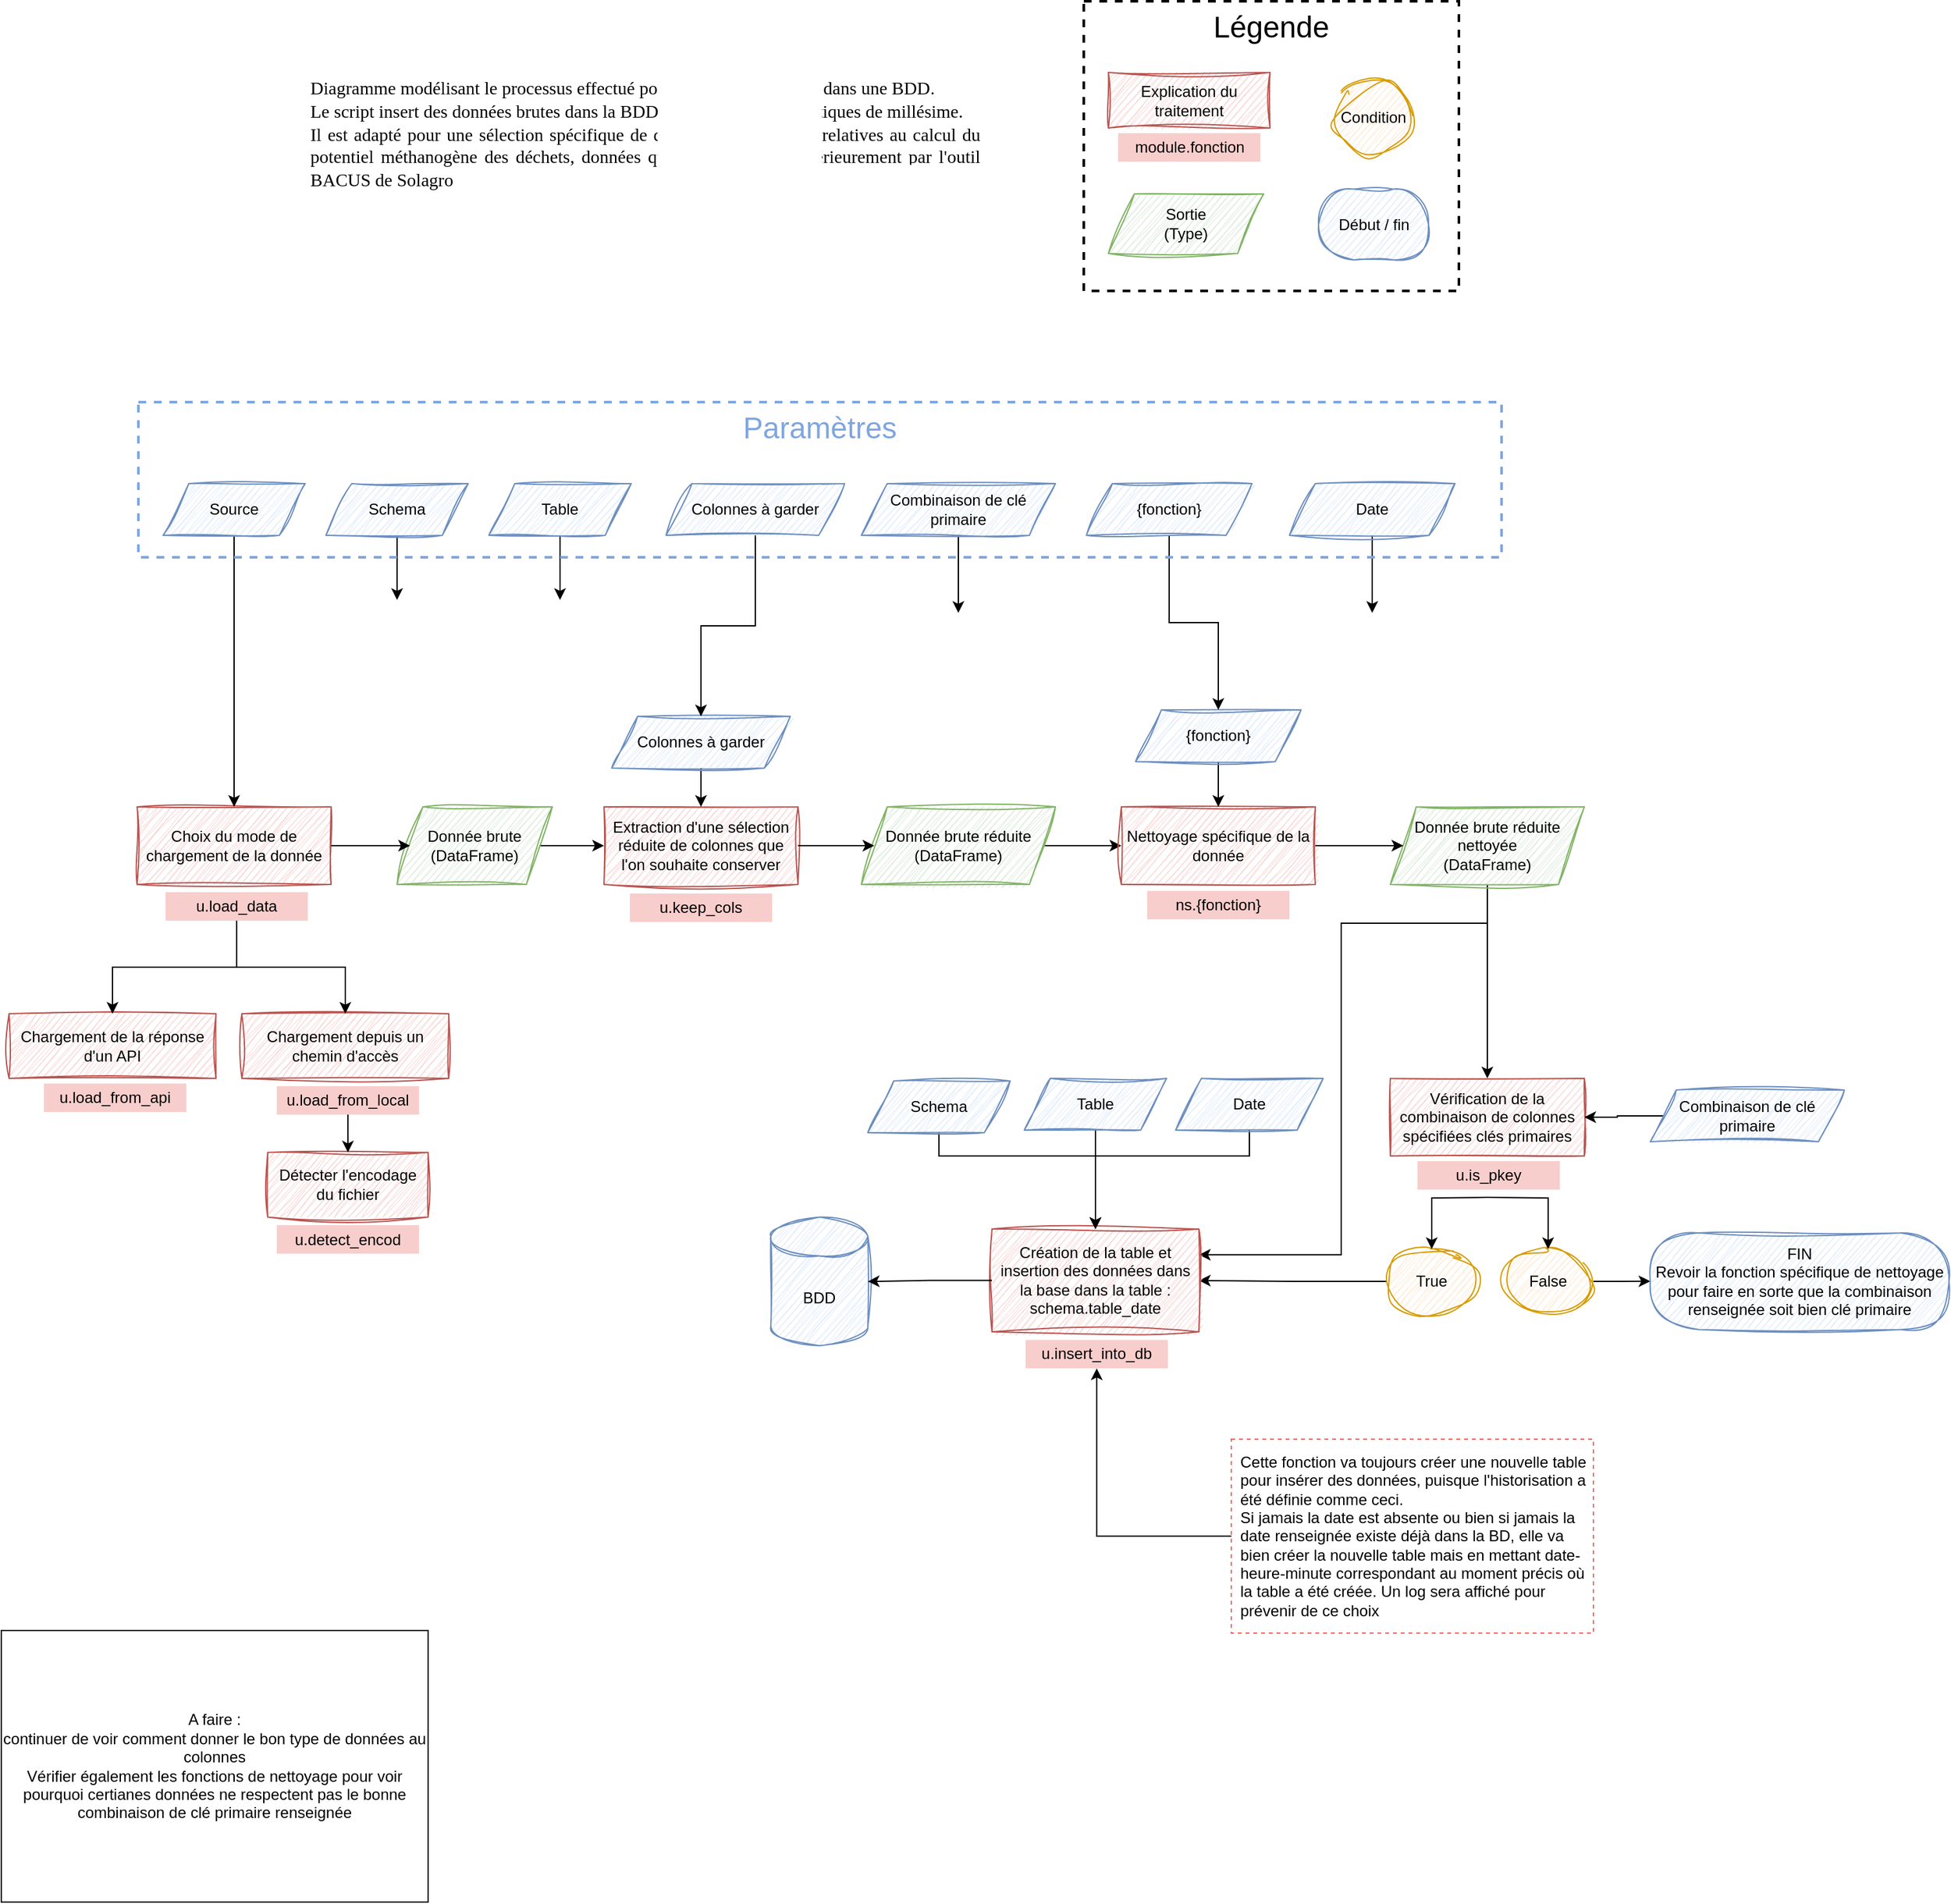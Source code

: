 <mxfile version="24.4.9" type="github">
  <diagram name="diagramme de prétraitement BACUS" id="u4DxyU6BI0TSQ7bg5pkQ">
    <mxGraphModel dx="2485" dy="674" grid="1" gridSize="10" guides="1" tooltips="1" connect="1" arrows="1" fold="1" page="1" pageScale="1" pageWidth="1169" pageHeight="827" math="0" shadow="0">
      <root>
        <mxCell id="0" />
        <mxCell id="1" style="" parent="0" />
        <mxCell id="ykNilkHp2qxzxDO7TVly-1" value="&lt;div align=&quot;justify&quot; style=&quot;font-size: 14px;&quot;&gt;&lt;font face=&quot;Verdana&quot; style=&quot;font-size: 14px;&quot;&gt;Diagramme modélisant le processus effectué pour insérer des données dans une BDD&lt;/font&gt;.&lt;/div&gt;&lt;div align=&quot;justify&quot; style=&quot;font-size: 14px;&quot;&gt;&lt;font face=&quot;Verdana&quot; style=&quot;font-size: 14px;&quot;&gt;Le script insert des données brutes dans la BDD, et gère des problématiques de millésime.&lt;/font&gt;&lt;/div&gt;&lt;div align=&quot;justify&quot; style=&quot;font-size: 14px;&quot;&gt;&lt;font face=&quot;Verdana&quot; style=&quot;font-size: 14px;&quot;&gt;Il est adapté pour une sélection spécifique de données, actuellement relatives au calcul du potentiel méthanogène des déchets, données qui seront utilisées ultérieurement par l&#39;outil BACUS de Solagro&amp;nbsp;&lt;/font&gt;&lt;font face=&quot;qgXE17dpwsvQwZZDxikX&quot; style=&quot;font-size: 14px;&quot;&gt; &lt;/font&gt;&lt;br&gt;&lt;/div&gt;" style="text;html=1;align=center;verticalAlign=middle;whiteSpace=wrap;rounded=0;" parent="1" vertex="1">
          <mxGeometry x="188" y="30" width="520" height="165" as="geometry" />
        </mxCell>
        <mxCell id="ykNilkHp2qxzxDO7TVly-10" value="" style="group" parent="1" vertex="1" connectable="0">
          <mxGeometry x="-44" y="783" width="160" height="86" as="geometry" />
        </mxCell>
        <mxCell id="ykNilkHp2qxzxDO7TVly-7" value="Chargement de la réponse d&#39;un API" style="rounded=0;whiteSpace=wrap;html=1;fillColor=#f8cecc;strokeColor=#b85450;sketch=1;curveFitting=1;jiggle=2;" parent="ykNilkHp2qxzxDO7TVly-10" vertex="1">
          <mxGeometry y="10" width="160" height="50" as="geometry" />
        </mxCell>
        <mxCell id="ykNilkHp2qxzxDO7TVly-9" value="u.load_from_api" style="text;html=1;align=center;verticalAlign=middle;whiteSpace=wrap;rounded=0;fillColor=#f8cecc;strokeColor=none;glass=0;shadow=0;" parent="ykNilkHp2qxzxDO7TVly-10" vertex="1">
          <mxGeometry x="27" y="64" width="110" height="22" as="geometry" />
        </mxCell>
        <mxCell id="ykNilkHp2qxzxDO7TVly-14" value="" style="group" parent="1" vertex="1" connectable="0">
          <mxGeometry x="136" y="783" width="160" height="88" as="geometry" />
        </mxCell>
        <mxCell id="ykNilkHp2qxzxDO7TVly-8" value="Chargement depuis un chemin d&#39;accès" style="rounded=0;whiteSpace=wrap;html=1;fillColor=#f8cecc;strokeColor=#b85450;sketch=1;curveFitting=1;jiggle=2;" parent="ykNilkHp2qxzxDO7TVly-14" vertex="1">
          <mxGeometry y="10" width="160" height="50" as="geometry" />
        </mxCell>
        <mxCell id="ykNilkHp2qxzxDO7TVly-11" value="" style="group" parent="ykNilkHp2qxzxDO7TVly-14" vertex="1" connectable="0">
          <mxGeometry y="2" width="160" height="86" as="geometry" />
        </mxCell>
        <mxCell id="ykNilkHp2qxzxDO7TVly-13" value="u.load_from_local" style="text;html=1;align=center;verticalAlign=middle;whiteSpace=wrap;rounded=0;fillColor=#f8cecc;strokeColor=none;glass=0;shadow=0;" parent="ykNilkHp2qxzxDO7TVly-11" vertex="1">
          <mxGeometry x="27" y="64" width="110" height="22" as="geometry" />
        </mxCell>
        <mxCell id="ykNilkHp2qxzxDO7TVly-16" value="" style="group" parent="1" vertex="1" connectable="0">
          <mxGeometry x="55" y="633" width="150" height="87" as="geometry" />
        </mxCell>
        <mxCell id="ykNilkHp2qxzxDO7TVly-4" value="Choix du mode de chargement de la donnée" style="rounded=0;whiteSpace=wrap;html=1;fillColor=#f8cecc;strokeColor=#b85450;sketch=1;curveFitting=1;jiggle=2;" parent="ykNilkHp2qxzxDO7TVly-16" vertex="1">
          <mxGeometry width="150" height="60" as="geometry" />
        </mxCell>
        <mxCell id="ykNilkHp2qxzxDO7TVly-15" value="u.load_data" style="text;html=1;align=center;verticalAlign=middle;whiteSpace=wrap;rounded=0;fillColor=#f8cecc;strokeColor=none;glass=0;shadow=0;" parent="ykNilkHp2qxzxDO7TVly-16" vertex="1">
          <mxGeometry x="22" y="66" width="110" height="22" as="geometry" />
        </mxCell>
        <mxCell id="ykNilkHp2qxzxDO7TVly-24" style="edgeStyle=orthogonalEdgeStyle;rounded=0;orthogonalLoop=1;jettySize=auto;html=1;" parent="1" source="ykNilkHp2qxzxDO7TVly-19" target="ykNilkHp2qxzxDO7TVly-21" edge="1">
          <mxGeometry relative="1" as="geometry" />
        </mxCell>
        <mxCell id="ykNilkHp2qxzxDO7TVly-19" value="&lt;div&gt;Donnée brute &lt;br&gt;&lt;/div&gt;&lt;div&gt;(DataFrame)&lt;br&gt;&lt;/div&gt;" style="shape=parallelogram;perimeter=parallelogramPerimeter;whiteSpace=wrap;html=1;fixedSize=1;fillColor=#d5e8d4;strokeColor=#82b366;sketch=1;curveFitting=1;jiggle=2;" parent="1" vertex="1">
          <mxGeometry x="256" y="633" width="120" height="60" as="geometry" />
        </mxCell>
        <mxCell id="ykNilkHp2qxzxDO7TVly-20" style="edgeStyle=orthogonalEdgeStyle;rounded=0;orthogonalLoop=1;jettySize=auto;html=1;entryX=0;entryY=0.5;entryDx=0;entryDy=0;" parent="1" source="ykNilkHp2qxzxDO7TVly-4" target="ykNilkHp2qxzxDO7TVly-19" edge="1">
          <mxGeometry relative="1" as="geometry" />
        </mxCell>
        <mxCell id="ykNilkHp2qxzxDO7TVly-23" value="" style="group" parent="1" vertex="1" connectable="0">
          <mxGeometry x="416" y="633" width="150" height="89" as="geometry" />
        </mxCell>
        <mxCell id="ykNilkHp2qxzxDO7TVly-21" value="Extraction d&#39;une sélection réduite de colonnes que l&#39;on souhaite conserver" style="rounded=0;whiteSpace=wrap;html=1;fillColor=#f8cecc;strokeColor=#b85450;sketch=1;curveFitting=1;jiggle=2;" parent="ykNilkHp2qxzxDO7TVly-23" vertex="1">
          <mxGeometry width="150" height="60" as="geometry" />
        </mxCell>
        <mxCell id="ykNilkHp2qxzxDO7TVly-22" value="u.keep_cols" style="text;html=1;align=center;verticalAlign=middle;whiteSpace=wrap;rounded=0;fillColor=#f8cecc;strokeColor=none;glass=0;shadow=0;" parent="ykNilkHp2qxzxDO7TVly-23" vertex="1">
          <mxGeometry x="20" y="67" width="110" height="22" as="geometry" />
        </mxCell>
        <mxCell id="ykNilkHp2qxzxDO7TVly-33" style="edgeStyle=orthogonalEdgeStyle;rounded=0;orthogonalLoop=1;jettySize=auto;html=1;entryX=0;entryY=0.5;entryDx=0;entryDy=0;" parent="1" source="ykNilkHp2qxzxDO7TVly-25" target="ykNilkHp2qxzxDO7TVly-28" edge="1">
          <mxGeometry relative="1" as="geometry" />
        </mxCell>
        <mxCell id="ykNilkHp2qxzxDO7TVly-25" value="&lt;div&gt;Donnée brute réduite &lt;br&gt;&lt;/div&gt;&lt;div&gt;(DataFrame)&lt;br&gt;&lt;/div&gt;" style="shape=parallelogram;perimeter=parallelogramPerimeter;whiteSpace=wrap;html=1;fixedSize=1;fillColor=#d5e8d4;strokeColor=#82b366;sketch=1;curveFitting=1;jiggle=2;" parent="1" vertex="1">
          <mxGeometry x="615" y="633" width="150" height="60" as="geometry" />
        </mxCell>
        <mxCell id="ykNilkHp2qxzxDO7TVly-27" value="" style="edgeStyle=orthogonalEdgeStyle;rounded=0;orthogonalLoop=1;jettySize=auto;html=1;" parent="1" source="ykNilkHp2qxzxDO7TVly-21" target="ykNilkHp2qxzxDO7TVly-25" edge="1">
          <mxGeometry relative="1" as="geometry" />
        </mxCell>
        <mxCell id="ykNilkHp2qxzxDO7TVly-30" value="" style="group" parent="1" vertex="1" connectable="0">
          <mxGeometry x="816" y="633" width="150" height="87" as="geometry" />
        </mxCell>
        <mxCell id="ykNilkHp2qxzxDO7TVly-28" value="Nettoyage spécifique de la donnée" style="rounded=0;whiteSpace=wrap;html=1;fillColor=#f8cecc;strokeColor=#b85450;sketch=1;curveFitting=1;jiggle=2;" parent="ykNilkHp2qxzxDO7TVly-30" vertex="1">
          <mxGeometry width="150" height="60" as="geometry" />
        </mxCell>
        <mxCell id="ykNilkHp2qxzxDO7TVly-29" value="ns.{fonction}" style="text;html=1;align=center;verticalAlign=middle;whiteSpace=wrap;rounded=0;fillColor=#f8cecc;strokeColor=none;glass=0;shadow=0;" parent="ykNilkHp2qxzxDO7TVly-30" vertex="1">
          <mxGeometry x="20" y="65" width="110" height="22" as="geometry" />
        </mxCell>
        <mxCell id="ykNilkHp2qxzxDO7TVly-42" style="edgeStyle=orthogonalEdgeStyle;rounded=0;orthogonalLoop=1;jettySize=auto;html=1;entryX=0.5;entryY=0;entryDx=0;entryDy=0;" parent="1" source="ykNilkHp2qxzxDO7TVly-34" target="ykNilkHp2qxzxDO7TVly-36" edge="1">
          <mxGeometry relative="1" as="geometry" />
        </mxCell>
        <mxCell id="ykNilkHp2qxzxDO7TVly-132" style="edgeStyle=orthogonalEdgeStyle;rounded=0;orthogonalLoop=1;jettySize=auto;html=1;entryX=1;entryY=0.25;entryDx=0;entryDy=0;" parent="1" source="ykNilkHp2qxzxDO7TVly-34" target="ykNilkHp2qxzxDO7TVly-114" edge="1">
          <mxGeometry relative="1" as="geometry">
            <Array as="points">
              <mxPoint x="1099" y="723" />
              <mxPoint x="986" y="723" />
              <mxPoint x="986" y="979" />
            </Array>
          </mxGeometry>
        </mxCell>
        <mxCell id="ykNilkHp2qxzxDO7TVly-34" value="&lt;div&gt;Donnée brute réduite&lt;/div&gt;&lt;div&gt;nettoyée &lt;br&gt;&lt;/div&gt;&lt;div&gt;(DataFrame)&lt;br&gt;&lt;/div&gt;" style="shape=parallelogram;perimeter=parallelogramPerimeter;whiteSpace=wrap;html=1;fixedSize=1;fillColor=#d5e8d4;strokeColor=#82b366;sketch=1;curveFitting=1;jiggle=2;" parent="1" vertex="1">
          <mxGeometry x="1024" y="633" width="150" height="60" as="geometry" />
        </mxCell>
        <mxCell id="ykNilkHp2qxzxDO7TVly-35" value="" style="edgeStyle=orthogonalEdgeStyle;rounded=0;orthogonalLoop=1;jettySize=auto;html=1;" parent="1" source="ykNilkHp2qxzxDO7TVly-28" target="ykNilkHp2qxzxDO7TVly-34" edge="1">
          <mxGeometry relative="1" as="geometry" />
        </mxCell>
        <mxCell id="ykNilkHp2qxzxDO7TVly-38" value="" style="group" parent="1" vertex="1" connectable="0">
          <mxGeometry x="1024" y="843" width="150" height="86" as="geometry" />
        </mxCell>
        <mxCell id="ykNilkHp2qxzxDO7TVly-36" value="Vérification de la combinaison de colonnes spécifiées clés primaires" style="rounded=0;whiteSpace=wrap;html=1;fillColor=#f8cecc;strokeColor=#b85450;sketch=1;curveFitting=1;jiggle=2;" parent="ykNilkHp2qxzxDO7TVly-38" vertex="1">
          <mxGeometry width="150" height="60" as="geometry" />
        </mxCell>
        <mxCell id="ykNilkHp2qxzxDO7TVly-37" value="u.is_pkey" style="text;html=1;align=center;verticalAlign=middle;whiteSpace=wrap;rounded=0;fillColor=#f8cecc;strokeColor=none;glass=0;shadow=0;" parent="ykNilkHp2qxzxDO7TVly-38" vertex="1">
          <mxGeometry x="21" y="64" width="110" height="22" as="geometry" />
        </mxCell>
        <mxCell id="ykNilkHp2qxzxDO7TVly-116" style="edgeStyle=orthogonalEdgeStyle;rounded=0;orthogonalLoop=1;jettySize=auto;html=1;entryX=1;entryY=0.5;entryDx=0;entryDy=0;" parent="1" source="ykNilkHp2qxzxDO7TVly-43" target="ykNilkHp2qxzxDO7TVly-114" edge="1">
          <mxGeometry relative="1" as="geometry" />
        </mxCell>
        <mxCell id="ykNilkHp2qxzxDO7TVly-43" value="True" style="ellipse;whiteSpace=wrap;html=1;fillColor=#ffe6cc;strokeColor=#d79b00;sketch=1;curveFitting=1;jiggle=2;" parent="1" vertex="1">
          <mxGeometry x="1021" y="975" width="70" height="50" as="geometry" />
        </mxCell>
        <mxCell id="ykNilkHp2qxzxDO7TVly-115" value="" style="edgeStyle=orthogonalEdgeStyle;rounded=0;orthogonalLoop=1;jettySize=auto;html=1;" parent="1" source="ykNilkHp2qxzxDO7TVly-45" target="ykNilkHp2qxzxDO7TVly-48" edge="1">
          <mxGeometry relative="1" as="geometry" />
        </mxCell>
        <mxCell id="ykNilkHp2qxzxDO7TVly-45" value="False" style="ellipse;whiteSpace=wrap;html=1;sketch=1;curveFitting=1;jiggle=2;fillColor=#ffe6cc;strokeColor=#d79b00;" parent="1" vertex="1">
          <mxGeometry x="1111" y="975" width="70" height="50" as="geometry" />
        </mxCell>
        <mxCell id="ykNilkHp2qxzxDO7TVly-46" style="edgeStyle=orthogonalEdgeStyle;rounded=0;orthogonalLoop=1;jettySize=auto;html=1;entryX=0.5;entryY=0;entryDx=0;entryDy=0;" parent="1" target="ykNilkHp2qxzxDO7TVly-43" edge="1">
          <mxGeometry relative="1" as="geometry">
            <mxPoint x="1099" y="935" as="sourcePoint" />
          </mxGeometry>
        </mxCell>
        <mxCell id="ykNilkHp2qxzxDO7TVly-47" style="edgeStyle=orthogonalEdgeStyle;rounded=0;orthogonalLoop=1;jettySize=auto;html=1;" parent="1" target="ykNilkHp2qxzxDO7TVly-45" edge="1">
          <mxGeometry relative="1" as="geometry">
            <mxPoint x="1099" y="935" as="sourcePoint" />
          </mxGeometry>
        </mxCell>
        <mxCell id="ykNilkHp2qxzxDO7TVly-48" value="&lt;div&gt;FIN&lt;br&gt;&lt;/div&gt;&lt;div&gt;Revoir la fonction spécifique de nettoyage pour faire en sorte que la combinaison renseignée soit bien clé primaire&lt;/div&gt;" style="rounded=1;whiteSpace=wrap;html=1;fillColor=#dae8fc;strokeColor=#6c8ebf;sketch=1;curveFitting=1;jiggle=2;arcSize=50;" parent="1" vertex="1">
          <mxGeometry x="1225" y="962.53" width="231" height="74.75" as="geometry" />
        </mxCell>
        <mxCell id="ykNilkHp2qxzxDO7TVly-119" style="edgeStyle=orthogonalEdgeStyle;rounded=0;orthogonalLoop=1;jettySize=auto;html=1;entryX=0.5;entryY=1;entryDx=0;entryDy=0;" parent="1" source="ykNilkHp2qxzxDO7TVly-70" target="ykNilkHp2qxzxDO7TVly-117" edge="1">
          <mxGeometry relative="1" as="geometry" />
        </mxCell>
        <mxCell id="ykNilkHp2qxzxDO7TVly-70" value="&lt;div&gt;Cette fonction va toujours créer une nouvelle table pour insérer des données, puisque l&#39;historisation a été définie comme ceci.&lt;/div&gt;&lt;div&gt;Si jamais la date est absente ou bien si jamais la date renseignée existe déjà dans la BD, elle va bien créer la nouvelle table mais en mettant date-heure-minute correspondant au moment précis où la table a été créée. Un log sera affiché pour prévenir de ce choix&lt;br&gt;&lt;/div&gt;" style="text;html=1;align=left;verticalAlign=middle;whiteSpace=wrap;rounded=0;strokeColor=#EA6B66;dashed=1;spacingTop=3;spacing=3;spacingLeft=4;spacingBottom=3;spacingRight=4;" parent="1" vertex="1">
          <mxGeometry x="901" y="1122" width="280" height="150" as="geometry" />
        </mxCell>
        <mxCell id="ykNilkHp2qxzxDO7TVly-104" style="edgeStyle=orthogonalEdgeStyle;rounded=0;orthogonalLoop=1;jettySize=auto;html=1;" parent="1" source="ykNilkHp2qxzxDO7TVly-93" target="ykNilkHp2qxzxDO7TVly-4" edge="1">
          <mxGeometry relative="1" as="geometry" />
        </mxCell>
        <mxCell id="ykNilkHp2qxzxDO7TVly-93" value="Source" style="shape=parallelogram;perimeter=parallelogramPerimeter;whiteSpace=wrap;html=1;fixedSize=1;fillColor=#dae8fc;strokeColor=#6c8ebf;sketch=1;curveFitting=1;jiggle=2;" parent="1" vertex="1">
          <mxGeometry x="75" y="383" width="110" height="40" as="geometry" />
        </mxCell>
        <mxCell id="ykNilkHp2qxzxDO7TVly-137" style="edgeStyle=orthogonalEdgeStyle;rounded=0;orthogonalLoop=1;jettySize=auto;html=1;" parent="1" source="ykNilkHp2qxzxDO7TVly-94" edge="1">
          <mxGeometry relative="1" as="geometry">
            <mxPoint x="256" y="473" as="targetPoint" />
          </mxGeometry>
        </mxCell>
        <mxCell id="ykNilkHp2qxzxDO7TVly-94" value="Schema" style="shape=parallelogram;perimeter=parallelogramPerimeter;whiteSpace=wrap;html=1;fixedSize=1;fillColor=#dae8fc;strokeColor=#6c8ebf;sketch=1;curveFitting=1;jiggle=2;" parent="1" vertex="1">
          <mxGeometry x="201" y="383" width="110" height="40" as="geometry" />
        </mxCell>
        <mxCell id="ykNilkHp2qxzxDO7TVly-138" style="edgeStyle=orthogonalEdgeStyle;rounded=0;orthogonalLoop=1;jettySize=auto;html=1;" parent="1" source="ykNilkHp2qxzxDO7TVly-95" edge="1">
          <mxGeometry relative="1" as="geometry">
            <mxPoint x="382" y="473" as="targetPoint" />
          </mxGeometry>
        </mxCell>
        <mxCell id="ykNilkHp2qxzxDO7TVly-95" value="Table" style="shape=parallelogram;perimeter=parallelogramPerimeter;whiteSpace=wrap;html=1;fixedSize=1;fillColor=#dae8fc;strokeColor=#6c8ebf;sketch=1;curveFitting=1;jiggle=2;" parent="1" vertex="1">
          <mxGeometry x="327" y="383" width="110" height="40" as="geometry" />
        </mxCell>
        <mxCell id="ykNilkHp2qxzxDO7TVly-105" style="edgeStyle=orthogonalEdgeStyle;rounded=0;orthogonalLoop=1;jettySize=auto;html=1;entryX=0.5;entryY=0;entryDx=0;entryDy=0;" parent="1" source="ykNilkHp2qxzxDO7TVly-96" target="ykNilkHp2qxzxDO7TVly-21" edge="1">
          <mxGeometry relative="1" as="geometry" />
        </mxCell>
        <mxCell id="ykNilkHp2qxzxDO7TVly-96" value="Colonnes à garder" style="shape=parallelogram;perimeter=parallelogramPerimeter;whiteSpace=wrap;html=1;fixedSize=1;fillColor=#dae8fc;strokeColor=#6c8ebf;sketch=1;curveFitting=1;jiggle=2;" parent="1" vertex="1">
          <mxGeometry x="422" y="563" width="138" height="40" as="geometry" />
        </mxCell>
        <mxCell id="ykNilkHp2qxzxDO7TVly-140" style="edgeStyle=orthogonalEdgeStyle;rounded=0;orthogonalLoop=1;jettySize=auto;html=1;" parent="1" source="ykNilkHp2qxzxDO7TVly-97" edge="1">
          <mxGeometry relative="1" as="geometry">
            <mxPoint x="690" y="483" as="targetPoint" />
          </mxGeometry>
        </mxCell>
        <mxCell id="ykNilkHp2qxzxDO7TVly-97" value="Combinaison de clé primaire" style="shape=parallelogram;perimeter=parallelogramPerimeter;whiteSpace=wrap;html=1;fixedSize=1;fillColor=#dae8fc;strokeColor=#6c8ebf;sketch=1;curveFitting=1;jiggle=2;" parent="1" vertex="1">
          <mxGeometry x="615" y="383" width="150" height="40" as="geometry" />
        </mxCell>
        <mxCell id="ykNilkHp2qxzxDO7TVly-108" style="edgeStyle=orthogonalEdgeStyle;rounded=0;orthogonalLoop=1;jettySize=auto;html=1;entryX=0.5;entryY=0;entryDx=0;entryDy=0;" parent="1" source="ykNilkHp2qxzxDO7TVly-98" target="ykNilkHp2qxzxDO7TVly-28" edge="1">
          <mxGeometry relative="1" as="geometry" />
        </mxCell>
        <mxCell id="ykNilkHp2qxzxDO7TVly-98" value="{fonction}" style="shape=parallelogram;perimeter=parallelogramPerimeter;whiteSpace=wrap;html=1;fixedSize=1;fillColor=#dae8fc;strokeColor=#6c8ebf;sketch=1;curveFitting=1;jiggle=2;" parent="1" vertex="1">
          <mxGeometry x="827" y="558" width="128" height="40" as="geometry" />
        </mxCell>
        <mxCell id="ykNilkHp2qxzxDO7TVly-139" style="edgeStyle=orthogonalEdgeStyle;rounded=0;orthogonalLoop=1;jettySize=auto;html=1;" parent="1" source="ykNilkHp2qxzxDO7TVly-99" edge="1">
          <mxGeometry relative="1" as="geometry">
            <mxPoint x="1010" y="483" as="targetPoint" />
          </mxGeometry>
        </mxCell>
        <mxCell id="ykNilkHp2qxzxDO7TVly-99" value="Date" style="shape=parallelogram;perimeter=parallelogramPerimeter;whiteSpace=wrap;html=1;fixedSize=1;fillColor=#dae8fc;strokeColor=#6c8ebf;sketch=1;curveFitting=1;jiggle=2;" parent="1" vertex="1">
          <mxGeometry x="946" y="383" width="128" height="40" as="geometry" />
        </mxCell>
        <mxCell id="ykNilkHp2qxzxDO7TVly-107" style="edgeStyle=orthogonalEdgeStyle;rounded=0;orthogonalLoop=1;jettySize=auto;html=1;entryX=0.5;entryY=0;entryDx=0;entryDy=0;" parent="1" source="ykNilkHp2qxzxDO7TVly-106" target="ykNilkHp2qxzxDO7TVly-96" edge="1">
          <mxGeometry relative="1" as="geometry" />
        </mxCell>
        <mxCell id="ykNilkHp2qxzxDO7TVly-106" value="Colonnes à garder" style="shape=parallelogram;perimeter=parallelogramPerimeter;whiteSpace=wrap;html=1;fixedSize=1;fillColor=#dae8fc;strokeColor=#6c8ebf;sketch=1;curveFitting=1;jiggle=2;" parent="1" vertex="1">
          <mxGeometry x="464" y="383" width="138" height="40" as="geometry" />
        </mxCell>
        <mxCell id="ykNilkHp2qxzxDO7TVly-110" style="edgeStyle=orthogonalEdgeStyle;rounded=0;orthogonalLoop=1;jettySize=auto;html=1;entryX=0.5;entryY=0;entryDx=0;entryDy=0;" parent="1" source="ykNilkHp2qxzxDO7TVly-109" target="ykNilkHp2qxzxDO7TVly-98" edge="1">
          <mxGeometry relative="1" as="geometry" />
        </mxCell>
        <mxCell id="ykNilkHp2qxzxDO7TVly-109" value="{fonction}" style="shape=parallelogram;perimeter=parallelogramPerimeter;whiteSpace=wrap;html=1;fixedSize=1;fillColor=#dae8fc;strokeColor=#6c8ebf;sketch=1;curveFitting=1;jiggle=2;" parent="1" vertex="1">
          <mxGeometry x="789" y="383" width="128" height="40" as="geometry" />
        </mxCell>
        <mxCell id="ykNilkHp2qxzxDO7TVly-112" style="edgeStyle=orthogonalEdgeStyle;rounded=0;orthogonalLoop=1;jettySize=auto;html=1;entryX=1;entryY=0.5;entryDx=0;entryDy=0;" parent="1" source="ykNilkHp2qxzxDO7TVly-111" target="ykNilkHp2qxzxDO7TVly-36" edge="1">
          <mxGeometry relative="1" as="geometry" />
        </mxCell>
        <mxCell id="ykNilkHp2qxzxDO7TVly-111" value="Combinaison de clé primaire" style="shape=parallelogram;perimeter=parallelogramPerimeter;whiteSpace=wrap;html=1;fixedSize=1;fillColor=#dae8fc;strokeColor=#6c8ebf;sketch=1;curveFitting=1;jiggle=2;" parent="1" vertex="1">
          <mxGeometry x="1225" y="852" width="150" height="40" as="geometry" />
        </mxCell>
        <mxCell id="ykNilkHp2qxzxDO7TVly-118" value="" style="group" parent="1" vertex="1" connectable="0">
          <mxGeometry x="716" y="959.53" width="160" height="107.74" as="geometry" />
        </mxCell>
        <mxCell id="ykNilkHp2qxzxDO7TVly-114" value="&lt;div&gt;Création de la table et insertion des données dans la base dans la table :&lt;/div&gt;&lt;div&gt;schema.table_date&lt;br&gt;&lt;/div&gt;" style="rounded=0;whiteSpace=wrap;html=1;fillColor=#f8cecc;strokeColor=#b85450;sketch=1;curveFitting=1;jiggle=2;" parent="ykNilkHp2qxzxDO7TVly-118" vertex="1">
          <mxGeometry width="160" height="79.47" as="geometry" />
        </mxCell>
        <mxCell id="ykNilkHp2qxzxDO7TVly-117" value="u.insert_into_db" style="text;html=1;align=center;verticalAlign=middle;whiteSpace=wrap;rounded=0;fillColor=#f8cecc;strokeColor=none;glass=0;shadow=0;" parent="ykNilkHp2qxzxDO7TVly-118" vertex="1">
          <mxGeometry x="26" y="85.74" width="110" height="22" as="geometry" />
        </mxCell>
        <mxCell id="ykNilkHp2qxzxDO7TVly-120" style="edgeStyle=orthogonalEdgeStyle;rounded=0;orthogonalLoop=1;jettySize=auto;html=1;exitX=0.5;exitY=1;exitDx=0;exitDy=0;entryX=0.5;entryY=0;entryDx=0;entryDy=0;" parent="1" source="ykNilkHp2qxzxDO7TVly-15" target="ykNilkHp2qxzxDO7TVly-7" edge="1">
          <mxGeometry relative="1" as="geometry" />
        </mxCell>
        <mxCell id="ykNilkHp2qxzxDO7TVly-121" style="edgeStyle=orthogonalEdgeStyle;rounded=0;orthogonalLoop=1;jettySize=auto;html=1;entryX=0.5;entryY=0;entryDx=0;entryDy=0;" parent="1" source="ykNilkHp2qxzxDO7TVly-15" target="ykNilkHp2qxzxDO7TVly-8" edge="1">
          <mxGeometry relative="1" as="geometry" />
        </mxCell>
        <mxCell id="ykNilkHp2qxzxDO7TVly-127" style="edgeStyle=orthogonalEdgeStyle;rounded=0;orthogonalLoop=1;jettySize=auto;html=1;" parent="1" source="ykNilkHp2qxzxDO7TVly-123" target="ykNilkHp2qxzxDO7TVly-114" edge="1">
          <mxGeometry relative="1" as="geometry">
            <Array as="points">
              <mxPoint x="675" y="903" />
              <mxPoint x="796" y="903" />
            </Array>
          </mxGeometry>
        </mxCell>
        <mxCell id="ykNilkHp2qxzxDO7TVly-123" value="Schema" style="shape=parallelogram;perimeter=parallelogramPerimeter;whiteSpace=wrap;html=1;fixedSize=1;fillColor=#dae8fc;strokeColor=#6c8ebf;sketch=1;curveFitting=1;jiggle=2;" parent="1" vertex="1">
          <mxGeometry x="620" y="845" width="110" height="40" as="geometry" />
        </mxCell>
        <mxCell id="ykNilkHp2qxzxDO7TVly-128" style="edgeStyle=orthogonalEdgeStyle;rounded=0;orthogonalLoop=1;jettySize=auto;html=1;entryX=0.5;entryY=0;entryDx=0;entryDy=0;" parent="1" source="ykNilkHp2qxzxDO7TVly-124" target="ykNilkHp2qxzxDO7TVly-114" edge="1">
          <mxGeometry relative="1" as="geometry" />
        </mxCell>
        <mxCell id="ykNilkHp2qxzxDO7TVly-124" value="Table" style="shape=parallelogram;perimeter=parallelogramPerimeter;whiteSpace=wrap;html=1;fixedSize=1;fillColor=#dae8fc;strokeColor=#6c8ebf;sketch=1;curveFitting=1;jiggle=2;" parent="1" vertex="1">
          <mxGeometry x="741" y="843" width="110" height="40" as="geometry" />
        </mxCell>
        <mxCell id="ykNilkHp2qxzxDO7TVly-129" style="edgeStyle=orthogonalEdgeStyle;rounded=0;orthogonalLoop=1;jettySize=auto;html=1;entryX=0.5;entryY=0;entryDx=0;entryDy=0;" parent="1" source="ykNilkHp2qxzxDO7TVly-125" target="ykNilkHp2qxzxDO7TVly-114" edge="1">
          <mxGeometry relative="1" as="geometry">
            <Array as="points">
              <mxPoint x="915" y="903" />
              <mxPoint x="796" y="903" />
            </Array>
          </mxGeometry>
        </mxCell>
        <mxCell id="ykNilkHp2qxzxDO7TVly-125" value="Date" style="shape=parallelogram;perimeter=parallelogramPerimeter;whiteSpace=wrap;html=1;fixedSize=1;fillColor=#dae8fc;strokeColor=#6c8ebf;sketch=1;curveFitting=1;jiggle=2;" parent="1" vertex="1">
          <mxGeometry x="858" y="843" width="114" height="40" as="geometry" />
        </mxCell>
        <mxCell id="ykNilkHp2qxzxDO7TVly-135" value="BDD" style="shape=cylinder3;whiteSpace=wrap;html=1;boundedLbl=1;backgroundOutline=1;size=15;fillColor=#dae8fc;strokeColor=#6c8ebf;sketch=1;curveFitting=1;jiggle=2;" parent="1" vertex="1">
          <mxGeometry x="545" y="950.26" width="75" height="99.47" as="geometry" />
        </mxCell>
        <mxCell id="ykNilkHp2qxzxDO7TVly-136" value="" style="edgeStyle=orthogonalEdgeStyle;rounded=0;orthogonalLoop=1;jettySize=auto;html=1;" parent="1" source="ykNilkHp2qxzxDO7TVly-114" target="ykNilkHp2qxzxDO7TVly-135" edge="1">
          <mxGeometry relative="1" as="geometry" />
        </mxCell>
        <mxCell id="ykNilkHp2qxzxDO7TVly-141" value="Paramètres" style="rounded=0;whiteSpace=wrap;html=1;fillColor=none;strokeColor=#7EA6E0;strokeWidth=2;dashed=1;verticalAlign=top;fontSize=23;fontColor=#7EA6E0;" parent="1" vertex="1">
          <mxGeometry x="56" y="320" width="1054" height="120" as="geometry" />
        </mxCell>
        <mxCell id="ykNilkHp2qxzxDO7TVly-144" value="Sortie&lt;div&gt;(Type)&lt;br&gt;&lt;/div&gt;" style="shape=parallelogram;perimeter=parallelogramPerimeter;whiteSpace=wrap;html=1;fixedSize=1;fillColor=#d5e8d4;strokeColor=#82b366;sketch=1;curveFitting=1;jiggle=2;" parent="1" vertex="1">
          <mxGeometry x="806" y="159" width="120" height="46" as="geometry" />
        </mxCell>
        <mxCell id="ykNilkHp2qxzxDO7TVly-145" value="Condition" style="ellipse;whiteSpace=wrap;html=1;fillColor=#ffe6cc;strokeColor=#d79b00;sketch=1;curveFitting=1;jiggle=2;" parent="1" vertex="1">
          <mxGeometry x="981" y="70" width="60" height="60" as="geometry" />
        </mxCell>
        <mxCell id="ykNilkHp2qxzxDO7TVly-146" value="" style="group" parent="1" vertex="1" connectable="0">
          <mxGeometry x="806" y="65" width="125" height="71" as="geometry" />
        </mxCell>
        <mxCell id="ykNilkHp2qxzxDO7TVly-142" value="Explication du traitement" style="rounded=0;whiteSpace=wrap;html=1;fillColor=#f8cecc;strokeColor=#b85450;sketch=1;curveFitting=1;jiggle=2;" parent="ykNilkHp2qxzxDO7TVly-146" vertex="1">
          <mxGeometry width="125" height="43" as="geometry" />
        </mxCell>
        <mxCell id="ykNilkHp2qxzxDO7TVly-143" value="module.fonction" style="text;html=1;align=center;verticalAlign=middle;whiteSpace=wrap;rounded=0;fillColor=#f8cecc;strokeColor=none;glass=0;shadow=0;" parent="ykNilkHp2qxzxDO7TVly-146" vertex="1">
          <mxGeometry x="7.5" y="47" width="110" height="22" as="geometry" />
        </mxCell>
        <mxCell id="ykNilkHp2qxzxDO7TVly-147" value="&lt;div&gt;Début / fin&lt;br&gt;&lt;/div&gt;" style="rounded=1;whiteSpace=wrap;html=1;fillColor=#dae8fc;strokeColor=#6c8ebf;sketch=1;curveFitting=1;jiggle=2;arcSize=50;" parent="1" vertex="1">
          <mxGeometry x="968.5" y="155.25" width="85" height="54.75" as="geometry" />
        </mxCell>
        <mxCell id="ykNilkHp2qxzxDO7TVly-148" value="Légende" style="rounded=0;whiteSpace=wrap;html=1;fillColor=none;strokeColor=#000000;strokeWidth=2;dashed=1;verticalAlign=top;fontSize=23;fontColor=#000000;" parent="1" vertex="1">
          <mxGeometry x="787" y="10" width="290" height="224" as="geometry" />
        </mxCell>
        <mxCell id="ykNilkHp2qxzxDO7TVly-150" value="&lt;div&gt;A faire :&lt;/div&gt;continuer de voir comment donner le bon type de données au colonnes &lt;br&gt;&lt;div&gt;Vérifier également les fonctions de nettoyage pour voir pourquoi certianes données ne respectent pas le bonne combinaison de clé primaire renseignée&lt;br&gt;&lt;/div&gt;" style="rounded=0;whiteSpace=wrap;html=1;" parent="1" vertex="1">
          <mxGeometry x="-50" y="1270" width="330" height="210" as="geometry" />
        </mxCell>
        <mxCell id="w7qAbhV22DAJoYdI861r-3" value="" style="group" vertex="1" connectable="0" parent="1">
          <mxGeometry x="156" y="900.26" width="124" height="78.27" as="geometry" />
        </mxCell>
        <mxCell id="w7qAbhV22DAJoYdI861r-1" value="Détecter l&#39;encodage du fichier" style="rounded=0;whiteSpace=wrap;html=1;fillColor=#f8cecc;strokeColor=#b85450;sketch=1;curveFitting=1;jiggle=2;" vertex="1" parent="w7qAbhV22DAJoYdI861r-3">
          <mxGeometry width="124" height="50" as="geometry" />
        </mxCell>
        <mxCell id="w7qAbhV22DAJoYdI861r-2" value="u.detect_encod" style="text;html=1;align=center;verticalAlign=middle;whiteSpace=wrap;rounded=0;fillColor=#f8cecc;strokeColor=none;glass=0;shadow=0;" vertex="1" parent="w7qAbhV22DAJoYdI861r-3">
          <mxGeometry x="7" y="56.27" width="110" height="22" as="geometry" />
        </mxCell>
        <mxCell id="w7qAbhV22DAJoYdI861r-4" style="edgeStyle=orthogonalEdgeStyle;rounded=0;orthogonalLoop=1;jettySize=auto;html=1;entryX=0.5;entryY=0;entryDx=0;entryDy=0;" edge="1" parent="1" source="ykNilkHp2qxzxDO7TVly-13" target="w7qAbhV22DAJoYdI861r-1">
          <mxGeometry relative="1" as="geometry" />
        </mxCell>
      </root>
    </mxGraphModel>
  </diagram>
</mxfile>
